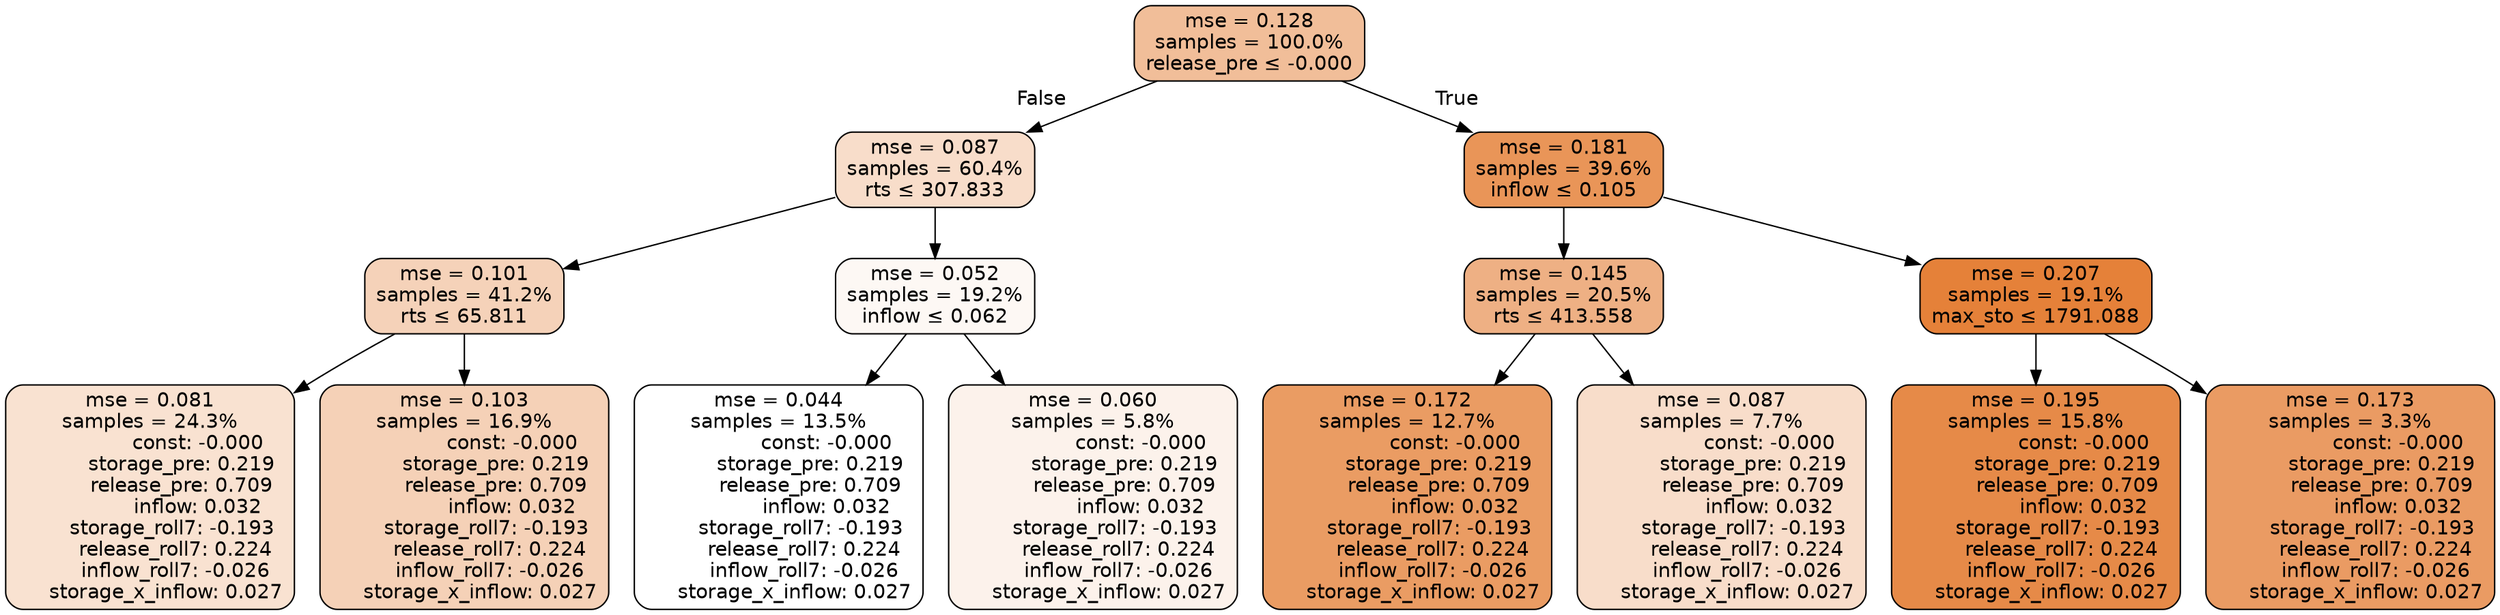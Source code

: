 digraph tree {
node [shape=rectangle, style="filled, rounded", color="black", fontname=helvetica] ;
edge [fontname=helvetica] ;
	"0" [label="mse = 0.128
samples = 100.0%
release_pre &le; -0.000", fillcolor="#f1be99"]
	"1" [label="mse = 0.087
samples = 60.4%
rts &le; 307.833", fillcolor="#f8ddca"]
	"2" [label="mse = 0.101
samples = 41.2%
rts &le; 65.811", fillcolor="#f5d2b9"]
	"3" [label="mse = 0.081
samples = 24.3%
               const: -0.000
          storage_pre: 0.219
          release_pre: 0.709
               inflow: 0.032
       storage_roll7: -0.193
        release_roll7: 0.224
        inflow_roll7: -0.026
     storage_x_inflow: 0.027", fillcolor="#f9e2d1"]
	"4" [label="mse = 0.103
samples = 16.9%
               const: -0.000
          storage_pre: 0.219
          release_pre: 0.709
               inflow: 0.032
       storage_roll7: -0.193
        release_roll7: 0.224
        inflow_roll7: -0.026
     storage_x_inflow: 0.027", fillcolor="#f5d1b7"]
	"5" [label="mse = 0.052
samples = 19.2%
inflow &le; 0.062", fillcolor="#fdf8f4"]
	"6" [label="mse = 0.044
samples = 13.5%
               const: -0.000
          storage_pre: 0.219
          release_pre: 0.709
               inflow: 0.032
       storage_roll7: -0.193
        release_roll7: 0.224
        inflow_roll7: -0.026
     storage_x_inflow: 0.027", fillcolor="#ffffff"]
	"7" [label="mse = 0.060
samples = 5.8%
               const: -0.000
          storage_pre: 0.219
          release_pre: 0.709
               inflow: 0.032
       storage_roll7: -0.193
        release_roll7: 0.224
        inflow_roll7: -0.026
     storage_x_inflow: 0.027", fillcolor="#fcf2eb"]
	"8" [label="mse = 0.181
samples = 39.6%
inflow &le; 0.105", fillcolor="#e99558"]
	"9" [label="mse = 0.145
samples = 20.5%
rts &le; 413.558", fillcolor="#eeb084"]
	"10" [label="mse = 0.172
samples = 12.7%
               const: -0.000
          storage_pre: 0.219
          release_pre: 0.709
               inflow: 0.032
       storage_roll7: -0.193
        release_roll7: 0.224
        inflow_roll7: -0.026
     storage_x_inflow: 0.027", fillcolor="#ea9c63"]
	"11" [label="mse = 0.087
samples = 7.7%
               const: -0.000
          storage_pre: 0.219
          release_pre: 0.709
               inflow: 0.032
       storage_roll7: -0.193
        release_roll7: 0.224
        inflow_roll7: -0.026
     storage_x_inflow: 0.027", fillcolor="#f8ddca"]
	"12" [label="mse = 0.207
samples = 19.1%
max_sto &le; 1791.088", fillcolor="#e58139"]
	"13" [label="mse = 0.195
samples = 15.8%
               const: -0.000
          storage_pre: 0.219
          release_pre: 0.709
               inflow: 0.032
       storage_roll7: -0.193
        release_roll7: 0.224
        inflow_roll7: -0.026
     storage_x_inflow: 0.027", fillcolor="#e68a48"]
	"14" [label="mse = 0.173
samples = 3.3%
               const: -0.000
          storage_pre: 0.219
          release_pre: 0.709
               inflow: 0.032
       storage_roll7: -0.193
        release_roll7: 0.224
        inflow_roll7: -0.026
     storage_x_inflow: 0.027", fillcolor="#ea9b63"]

	"0" -> "1" [labeldistance=2.5, labelangle=45, headlabel="False"]
	"1" -> "2"
	"2" -> "3"
	"2" -> "4"
	"1" -> "5"
	"5" -> "6"
	"5" -> "7"
	"0" -> "8" [labeldistance=2.5, labelangle=-45, headlabel="True"]
	"8" -> "9"
	"9" -> "10"
	"9" -> "11"
	"8" -> "12"
	"12" -> "13"
	"12" -> "14"
}